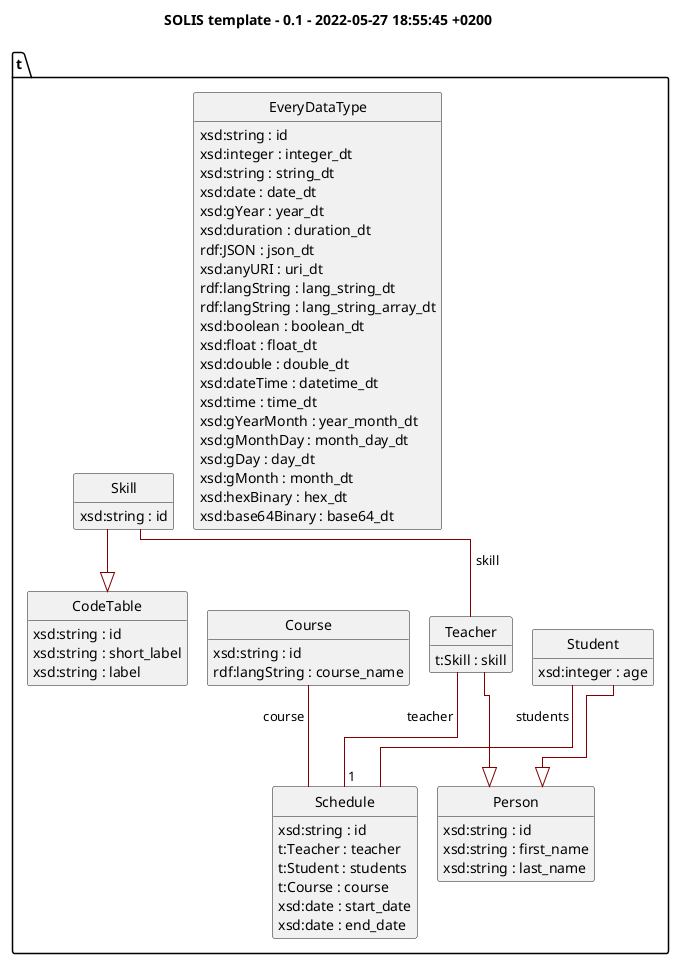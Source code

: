@startuml
!pragma layout elk
skinparam classFontSize 14
!define LIGHTORANGE
skinparam groupInheritance 1
skinparam componentStyle uml2
skinparam wrapMessageWidth 100
skinparam ArrowColor #Maroon

title SOLIS template - 0.1 - 2022-05-27 18:55:45 +0200
              
package t {

class CodeTable{
	{field} xsd:string : id 
	{field} xsd:string : short_label 
	{field} xsd:string : label 
}


class Course{
	{field} xsd:string : id 
	{field} rdf:langString : course_name 
}


class Person{
	{field} xsd:string : id 
	{field} xsd:string : first_name 
	{field} xsd:string : last_name 
}


class Schedule{
	{field} xsd:string : id 
	{field} t:Teacher : teacher 
	{field} t:Student : students 
	{field} t:Course : course 
	{field} xsd:date : start_date 
	{field} xsd:date : end_date 
}
Teacher - "1" Schedule : teacher >
Student -  Schedule : students >
Course -  Schedule : course >

class Skill{
	{field} xsd:string : id 
}

Skill --|> CodeTable

class Student{
	{field} xsd:integer : age 
}

Student --|> Person

class Teacher{
	{field} t:Skill : skill 
}
Skill -  Teacher : skill >
Teacher --|> Person

class EveryDataType{
	{field} xsd:string : id 
	{field} xsd:integer : integer_dt 
	{field} xsd:string : string_dt 
	{field} xsd:date : date_dt 
	{field} xsd:gYear : year_dt 
	{field} xsd:duration : duration_dt 
	{field} rdf:JSON : json_dt 
	{field} xsd:anyURI : uri_dt 
	{field} rdf:langString : lang_string_dt 
	{field} rdf:langString : lang_string_array_dt 
	{field} xsd:boolean : boolean_dt 
	{field} xsd:float : float_dt 
	{field} xsd:double : double_dt 
	{field} xsd:dateTime : datetime_dt 
	{field} xsd:time : time_dt 
	{field} xsd:gYearMonth : year_month_dt 
	{field} xsd:gMonthDay : month_day_dt 
	{field} xsd:gDay : day_dt 
	{field} xsd:gMonth : month_dt 
	{field} xsd:hexBinary : hex_dt 
	{field} xsd:base64Binary : base64_dt 
}


hide circle
hide methods
hide empty members
@enduml
          
